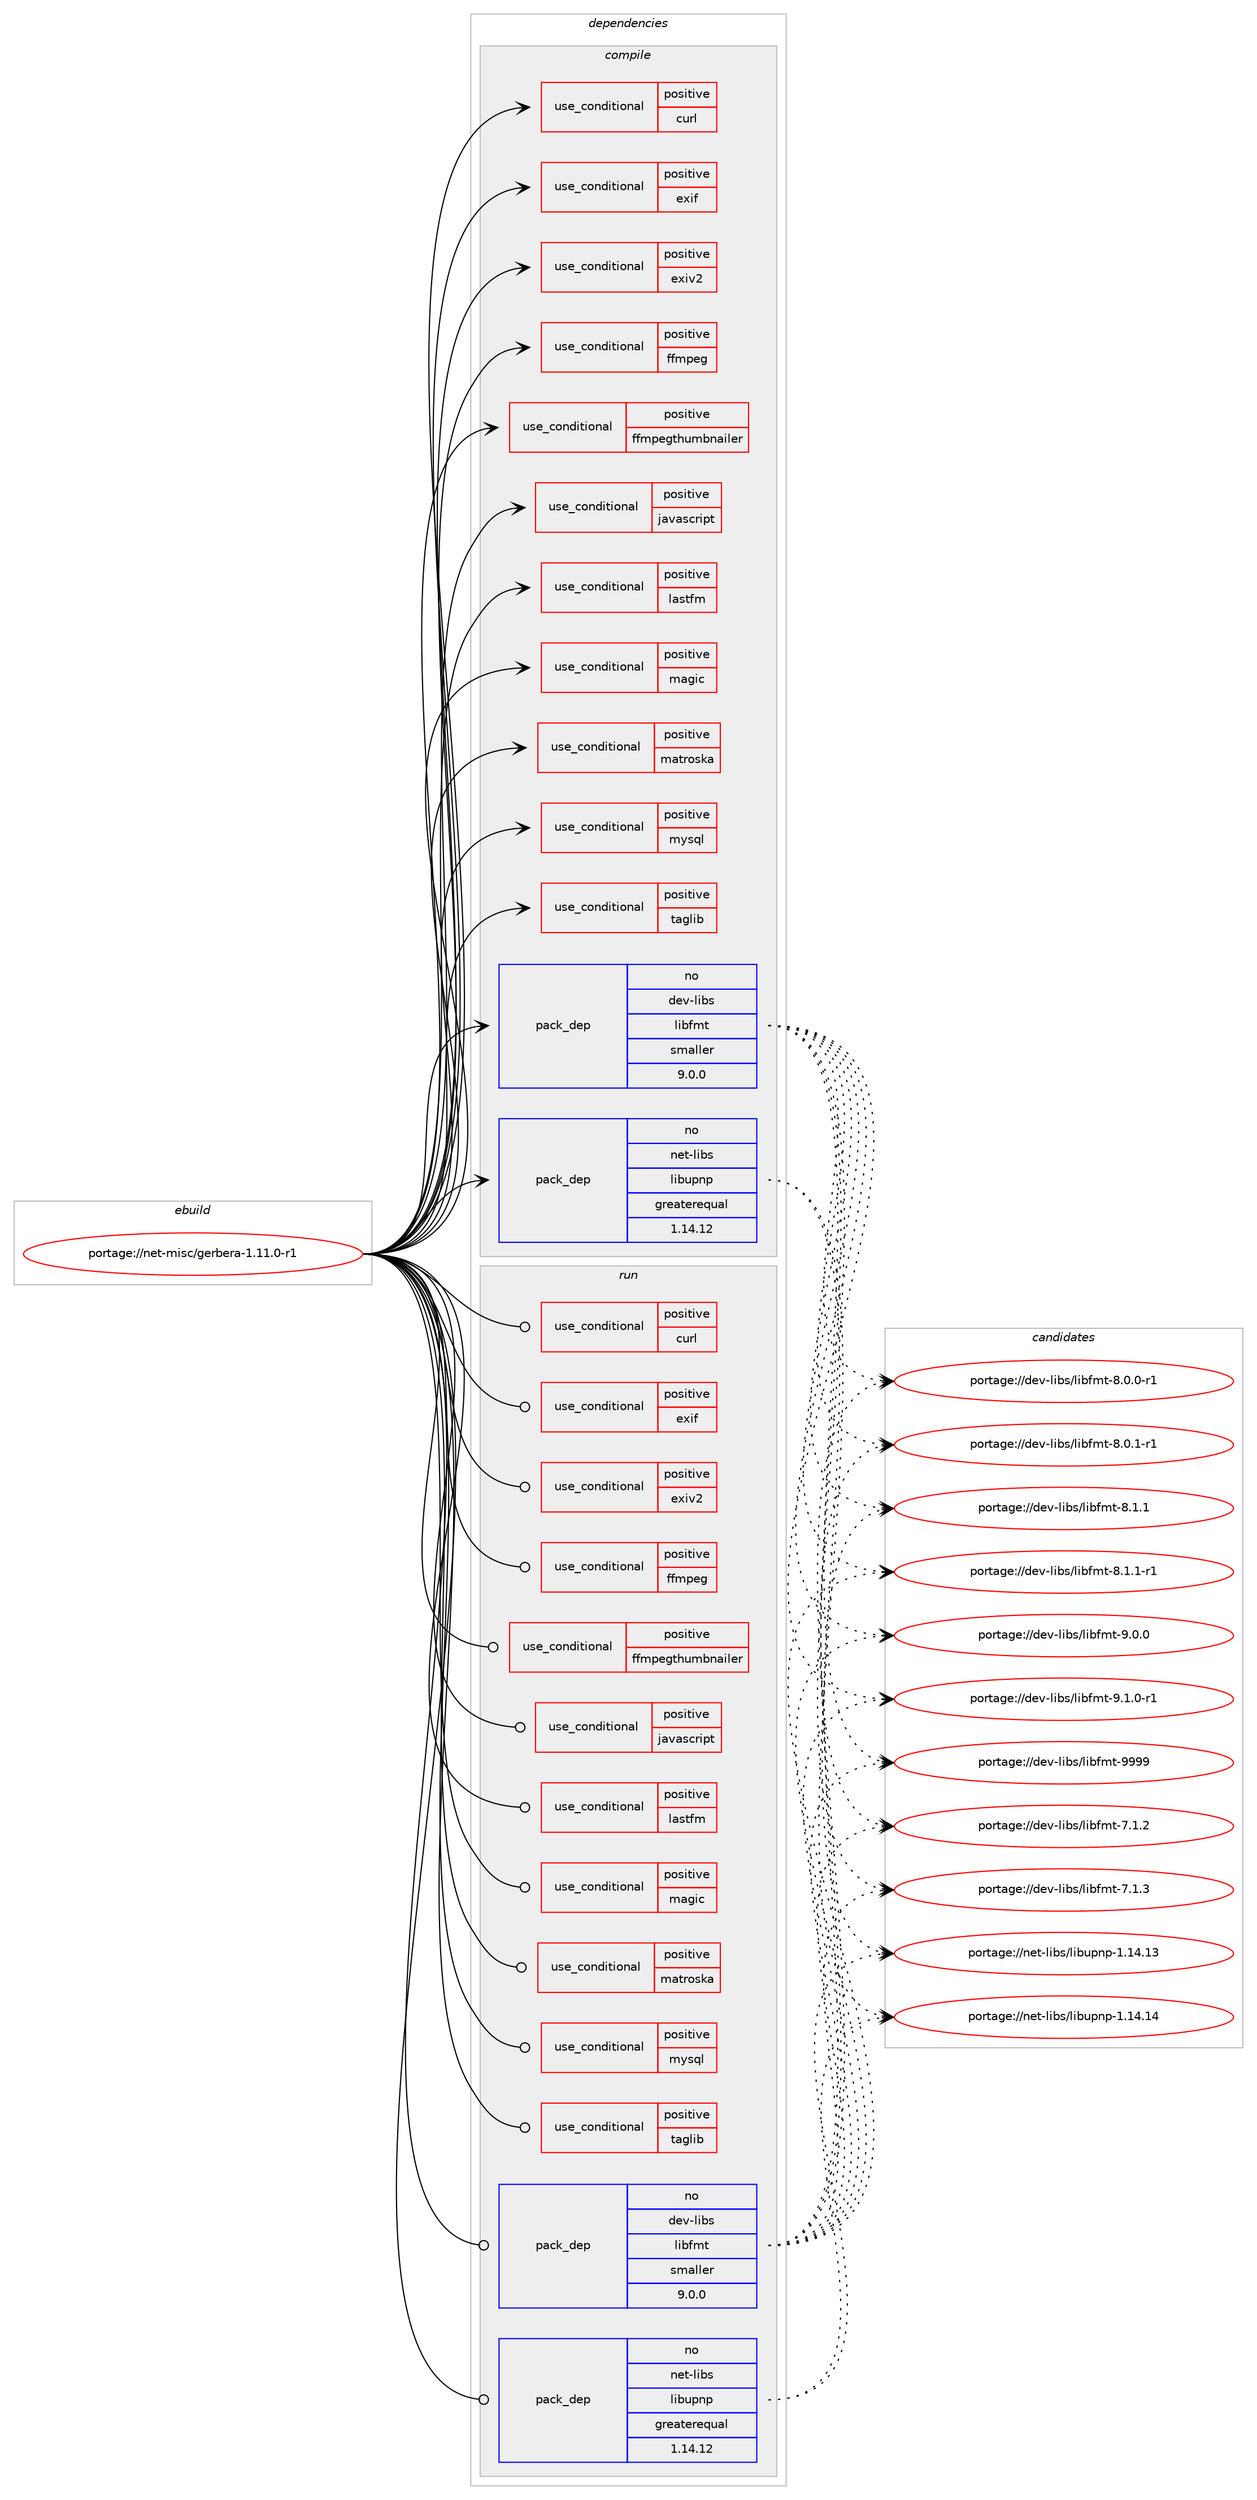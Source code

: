digraph prolog {

# *************
# Graph options
# *************

newrank=true;
concentrate=true;
compound=true;
graph [rankdir=LR,fontname=Helvetica,fontsize=10,ranksep=1.5];#, ranksep=2.5, nodesep=0.2];
edge  [arrowhead=vee];
node  [fontname=Helvetica,fontsize=10];

# **********
# The ebuild
# **********

subgraph cluster_leftcol {
color=gray;
rank=same;
label=<<i>ebuild</i>>;
id [label="portage://net-misc/gerbera-1.11.0-r1", color=red, width=4, href="../net-misc/gerbera-1.11.0-r1.svg"];
}

# ****************
# The dependencies
# ****************

subgraph cluster_midcol {
color=gray;
label=<<i>dependencies</i>>;
subgraph cluster_compile {
fillcolor="#eeeeee";
style=filled;
label=<<i>compile</i>>;
subgraph cond63 {
dependency131 [label=<<TABLE BORDER="0" CELLBORDER="1" CELLSPACING="0" CELLPADDING="4"><TR><TD ROWSPAN="3" CELLPADDING="10">use_conditional</TD></TR><TR><TD>positive</TD></TR><TR><TD>curl</TD></TR></TABLE>>, shape=none, color=red];
# *** BEGIN UNKNOWN DEPENDENCY TYPE (TODO) ***
# dependency131 -> package_dependency(portage://net-misc/gerbera-1.11.0-r1,install,no,net-misc,curl,none,[,,],[],[])
# *** END UNKNOWN DEPENDENCY TYPE (TODO) ***

}
id:e -> dependency131:w [weight=20,style="solid",arrowhead="vee"];
subgraph cond64 {
dependency132 [label=<<TABLE BORDER="0" CELLBORDER="1" CELLSPACING="0" CELLPADDING="4"><TR><TD ROWSPAN="3" CELLPADDING="10">use_conditional</TD></TR><TR><TD>positive</TD></TR><TR><TD>exif</TD></TR></TABLE>>, shape=none, color=red];
# *** BEGIN UNKNOWN DEPENDENCY TYPE (TODO) ***
# dependency132 -> package_dependency(portage://net-misc/gerbera-1.11.0-r1,install,no,media-libs,libexif,none,[,,],[],[])
# *** END UNKNOWN DEPENDENCY TYPE (TODO) ***

}
id:e -> dependency132:w [weight=20,style="solid",arrowhead="vee"];
subgraph cond65 {
dependency133 [label=<<TABLE BORDER="0" CELLBORDER="1" CELLSPACING="0" CELLPADDING="4"><TR><TD ROWSPAN="3" CELLPADDING="10">use_conditional</TD></TR><TR><TD>positive</TD></TR><TR><TD>exiv2</TD></TR></TABLE>>, shape=none, color=red];
# *** BEGIN UNKNOWN DEPENDENCY TYPE (TODO) ***
# dependency133 -> package_dependency(portage://net-misc/gerbera-1.11.0-r1,install,no,media-gfx,exiv2,none,[,,],[],[])
# *** END UNKNOWN DEPENDENCY TYPE (TODO) ***

}
id:e -> dependency133:w [weight=20,style="solid",arrowhead="vee"];
subgraph cond66 {
dependency134 [label=<<TABLE BORDER="0" CELLBORDER="1" CELLSPACING="0" CELLPADDING="4"><TR><TD ROWSPAN="3" CELLPADDING="10">use_conditional</TD></TR><TR><TD>positive</TD></TR><TR><TD>ffmpeg</TD></TR></TABLE>>, shape=none, color=red];
# *** BEGIN UNKNOWN DEPENDENCY TYPE (TODO) ***
# dependency134 -> package_dependency(portage://net-misc/gerbera-1.11.0-r1,install,no,media-video,ffmpeg,none,[,,],any_same_slot,[])
# *** END UNKNOWN DEPENDENCY TYPE (TODO) ***

}
id:e -> dependency134:w [weight=20,style="solid",arrowhead="vee"];
subgraph cond67 {
dependency135 [label=<<TABLE BORDER="0" CELLBORDER="1" CELLSPACING="0" CELLPADDING="4"><TR><TD ROWSPAN="3" CELLPADDING="10">use_conditional</TD></TR><TR><TD>positive</TD></TR><TR><TD>ffmpegthumbnailer</TD></TR></TABLE>>, shape=none, color=red];
# *** BEGIN UNKNOWN DEPENDENCY TYPE (TODO) ***
# dependency135 -> package_dependency(portage://net-misc/gerbera-1.11.0-r1,install,no,media-video,ffmpegthumbnailer,none,[,,],[],[])
# *** END UNKNOWN DEPENDENCY TYPE (TODO) ***

}
id:e -> dependency135:w [weight=20,style="solid",arrowhead="vee"];
subgraph cond68 {
dependency136 [label=<<TABLE BORDER="0" CELLBORDER="1" CELLSPACING="0" CELLPADDING="4"><TR><TD ROWSPAN="3" CELLPADDING="10">use_conditional</TD></TR><TR><TD>positive</TD></TR><TR><TD>javascript</TD></TR></TABLE>>, shape=none, color=red];
# *** BEGIN UNKNOWN DEPENDENCY TYPE (TODO) ***
# dependency136 -> package_dependency(portage://net-misc/gerbera-1.11.0-r1,install,no,dev-lang,duktape,none,[,,],any_same_slot,[])
# *** END UNKNOWN DEPENDENCY TYPE (TODO) ***

}
id:e -> dependency136:w [weight=20,style="solid",arrowhead="vee"];
subgraph cond69 {
dependency137 [label=<<TABLE BORDER="0" CELLBORDER="1" CELLSPACING="0" CELLPADDING="4"><TR><TD ROWSPAN="3" CELLPADDING="10">use_conditional</TD></TR><TR><TD>positive</TD></TR><TR><TD>lastfm</TD></TR></TABLE>>, shape=none, color=red];
# *** BEGIN UNKNOWN DEPENDENCY TYPE (TODO) ***
# dependency137 -> package_dependency(portage://net-misc/gerbera-1.11.0-r1,install,no,media-libs,lastfmlib,none,[,,],[],[])
# *** END UNKNOWN DEPENDENCY TYPE (TODO) ***

}
id:e -> dependency137:w [weight=20,style="solid",arrowhead="vee"];
subgraph cond70 {
dependency138 [label=<<TABLE BORDER="0" CELLBORDER="1" CELLSPACING="0" CELLPADDING="4"><TR><TD ROWSPAN="3" CELLPADDING="10">use_conditional</TD></TR><TR><TD>positive</TD></TR><TR><TD>magic</TD></TR></TABLE>>, shape=none, color=red];
# *** BEGIN UNKNOWN DEPENDENCY TYPE (TODO) ***
# dependency138 -> package_dependency(portage://net-misc/gerbera-1.11.0-r1,install,no,sys-apps,file,none,[,,],[],[])
# *** END UNKNOWN DEPENDENCY TYPE (TODO) ***

}
id:e -> dependency138:w [weight=20,style="solid",arrowhead="vee"];
subgraph cond71 {
dependency139 [label=<<TABLE BORDER="0" CELLBORDER="1" CELLSPACING="0" CELLPADDING="4"><TR><TD ROWSPAN="3" CELLPADDING="10">use_conditional</TD></TR><TR><TD>positive</TD></TR><TR><TD>matroska</TD></TR></TABLE>>, shape=none, color=red];
# *** BEGIN UNKNOWN DEPENDENCY TYPE (TODO) ***
# dependency139 -> package_dependency(portage://net-misc/gerbera-1.11.0-r1,install,no,media-libs,libmatroska,none,[,,],any_same_slot,[])
# *** END UNKNOWN DEPENDENCY TYPE (TODO) ***

}
id:e -> dependency139:w [weight=20,style="solid",arrowhead="vee"];
subgraph cond72 {
dependency140 [label=<<TABLE BORDER="0" CELLBORDER="1" CELLSPACING="0" CELLPADDING="4"><TR><TD ROWSPAN="3" CELLPADDING="10">use_conditional</TD></TR><TR><TD>positive</TD></TR><TR><TD>mysql</TD></TR></TABLE>>, shape=none, color=red];
# *** BEGIN UNKNOWN DEPENDENCY TYPE (TODO) ***
# dependency140 -> package_dependency(portage://net-misc/gerbera-1.11.0-r1,install,no,dev-db,mysql-connector-c,none,[,,],[],[])
# *** END UNKNOWN DEPENDENCY TYPE (TODO) ***

}
id:e -> dependency140:w [weight=20,style="solid",arrowhead="vee"];
subgraph cond73 {
dependency141 [label=<<TABLE BORDER="0" CELLBORDER="1" CELLSPACING="0" CELLPADDING="4"><TR><TD ROWSPAN="3" CELLPADDING="10">use_conditional</TD></TR><TR><TD>positive</TD></TR><TR><TD>taglib</TD></TR></TABLE>>, shape=none, color=red];
# *** BEGIN UNKNOWN DEPENDENCY TYPE (TODO) ***
# dependency141 -> package_dependency(portage://net-misc/gerbera-1.11.0-r1,install,no,media-libs,taglib,none,[,,],[],[])
# *** END UNKNOWN DEPENDENCY TYPE (TODO) ***

}
id:e -> dependency141:w [weight=20,style="solid",arrowhead="vee"];
# *** BEGIN UNKNOWN DEPENDENCY TYPE (TODO) ***
# id -> package_dependency(portage://net-misc/gerbera-1.11.0-r1,install,no,acct-user,gerbera,none,[,,],[],[])
# *** END UNKNOWN DEPENDENCY TYPE (TODO) ***

# *** BEGIN UNKNOWN DEPENDENCY TYPE (TODO) ***
# id -> package_dependency(portage://net-misc/gerbera-1.11.0-r1,install,no,dev-db,sqlite,none,[,,],[],[])
# *** END UNKNOWN DEPENDENCY TYPE (TODO) ***

# *** BEGIN UNKNOWN DEPENDENCY TYPE (TODO) ***
# id -> package_dependency(portage://net-misc/gerbera-1.11.0-r1,install,no,dev-libs,libebml,none,[,,],any_same_slot,[])
# *** END UNKNOWN DEPENDENCY TYPE (TODO) ***

subgraph pack69 {
dependency142 [label=<<TABLE BORDER="0" CELLBORDER="1" CELLSPACING="0" CELLPADDING="4" WIDTH="220"><TR><TD ROWSPAN="6" CELLPADDING="30">pack_dep</TD></TR><TR><TD WIDTH="110">no</TD></TR><TR><TD>dev-libs</TD></TR><TR><TD>libfmt</TD></TR><TR><TD>smaller</TD></TR><TR><TD>9.0.0</TD></TR></TABLE>>, shape=none, color=blue];
}
id:e -> dependency142:w [weight=20,style="solid",arrowhead="vee"];
# *** BEGIN UNKNOWN DEPENDENCY TYPE (TODO) ***
# id -> package_dependency(portage://net-misc/gerbera-1.11.0-r1,install,no,dev-libs,pugixml,none,[,,],[],[])
# *** END UNKNOWN DEPENDENCY TYPE (TODO) ***

# *** BEGIN UNKNOWN DEPENDENCY TYPE (TODO) ***
# id -> package_dependency(portage://net-misc/gerbera-1.11.0-r1,install,no,dev-libs,spdlog,none,[,,],any_same_slot,[])
# *** END UNKNOWN DEPENDENCY TYPE (TODO) ***

subgraph pack70 {
dependency143 [label=<<TABLE BORDER="0" CELLBORDER="1" CELLSPACING="0" CELLPADDING="4" WIDTH="220"><TR><TD ROWSPAN="6" CELLPADDING="30">pack_dep</TD></TR><TR><TD WIDTH="110">no</TD></TR><TR><TD>net-libs</TD></TR><TR><TD>libupnp</TD></TR><TR><TD>greaterequal</TD></TR><TR><TD>1.14.12</TD></TR></TABLE>>, shape=none, color=blue];
}
id:e -> dependency143:w [weight=20,style="solid",arrowhead="vee"];
# *** BEGIN UNKNOWN DEPENDENCY TYPE (TODO) ***
# id -> package_dependency(portage://net-misc/gerbera-1.11.0-r1,install,no,sys-apps,util-linux,none,[,,],[],[])
# *** END UNKNOWN DEPENDENCY TYPE (TODO) ***

# *** BEGIN UNKNOWN DEPENDENCY TYPE (TODO) ***
# id -> package_dependency(portage://net-misc/gerbera-1.11.0-r1,install,no,sys-libs,zlib,none,[,,],[],[])
# *** END UNKNOWN DEPENDENCY TYPE (TODO) ***

# *** BEGIN UNKNOWN DEPENDENCY TYPE (TODO) ***
# id -> package_dependency(portage://net-misc/gerbera-1.11.0-r1,install,no,virtual,libiconv,none,[,,],[],[])
# *** END UNKNOWN DEPENDENCY TYPE (TODO) ***

}
subgraph cluster_compileandrun {
fillcolor="#eeeeee";
style=filled;
label=<<i>compile and run</i>>;
}
subgraph cluster_run {
fillcolor="#eeeeee";
style=filled;
label=<<i>run</i>>;
subgraph cond74 {
dependency144 [label=<<TABLE BORDER="0" CELLBORDER="1" CELLSPACING="0" CELLPADDING="4"><TR><TD ROWSPAN="3" CELLPADDING="10">use_conditional</TD></TR><TR><TD>positive</TD></TR><TR><TD>curl</TD></TR></TABLE>>, shape=none, color=red];
# *** BEGIN UNKNOWN DEPENDENCY TYPE (TODO) ***
# dependency144 -> package_dependency(portage://net-misc/gerbera-1.11.0-r1,run,no,net-misc,curl,none,[,,],[],[])
# *** END UNKNOWN DEPENDENCY TYPE (TODO) ***

}
id:e -> dependency144:w [weight=20,style="solid",arrowhead="odot"];
subgraph cond75 {
dependency145 [label=<<TABLE BORDER="0" CELLBORDER="1" CELLSPACING="0" CELLPADDING="4"><TR><TD ROWSPAN="3" CELLPADDING="10">use_conditional</TD></TR><TR><TD>positive</TD></TR><TR><TD>exif</TD></TR></TABLE>>, shape=none, color=red];
# *** BEGIN UNKNOWN DEPENDENCY TYPE (TODO) ***
# dependency145 -> package_dependency(portage://net-misc/gerbera-1.11.0-r1,run,no,media-libs,libexif,none,[,,],[],[])
# *** END UNKNOWN DEPENDENCY TYPE (TODO) ***

}
id:e -> dependency145:w [weight=20,style="solid",arrowhead="odot"];
subgraph cond76 {
dependency146 [label=<<TABLE BORDER="0" CELLBORDER="1" CELLSPACING="0" CELLPADDING="4"><TR><TD ROWSPAN="3" CELLPADDING="10">use_conditional</TD></TR><TR><TD>positive</TD></TR><TR><TD>exiv2</TD></TR></TABLE>>, shape=none, color=red];
# *** BEGIN UNKNOWN DEPENDENCY TYPE (TODO) ***
# dependency146 -> package_dependency(portage://net-misc/gerbera-1.11.0-r1,run,no,media-gfx,exiv2,none,[,,],[],[])
# *** END UNKNOWN DEPENDENCY TYPE (TODO) ***

}
id:e -> dependency146:w [weight=20,style="solid",arrowhead="odot"];
subgraph cond77 {
dependency147 [label=<<TABLE BORDER="0" CELLBORDER="1" CELLSPACING="0" CELLPADDING="4"><TR><TD ROWSPAN="3" CELLPADDING="10">use_conditional</TD></TR><TR><TD>positive</TD></TR><TR><TD>ffmpeg</TD></TR></TABLE>>, shape=none, color=red];
# *** BEGIN UNKNOWN DEPENDENCY TYPE (TODO) ***
# dependency147 -> package_dependency(portage://net-misc/gerbera-1.11.0-r1,run,no,media-video,ffmpeg,none,[,,],any_same_slot,[])
# *** END UNKNOWN DEPENDENCY TYPE (TODO) ***

}
id:e -> dependency147:w [weight=20,style="solid",arrowhead="odot"];
subgraph cond78 {
dependency148 [label=<<TABLE BORDER="0" CELLBORDER="1" CELLSPACING="0" CELLPADDING="4"><TR><TD ROWSPAN="3" CELLPADDING="10">use_conditional</TD></TR><TR><TD>positive</TD></TR><TR><TD>ffmpegthumbnailer</TD></TR></TABLE>>, shape=none, color=red];
# *** BEGIN UNKNOWN DEPENDENCY TYPE (TODO) ***
# dependency148 -> package_dependency(portage://net-misc/gerbera-1.11.0-r1,run,no,media-video,ffmpegthumbnailer,none,[,,],[],[])
# *** END UNKNOWN DEPENDENCY TYPE (TODO) ***

}
id:e -> dependency148:w [weight=20,style="solid",arrowhead="odot"];
subgraph cond79 {
dependency149 [label=<<TABLE BORDER="0" CELLBORDER="1" CELLSPACING="0" CELLPADDING="4"><TR><TD ROWSPAN="3" CELLPADDING="10">use_conditional</TD></TR><TR><TD>positive</TD></TR><TR><TD>javascript</TD></TR></TABLE>>, shape=none, color=red];
# *** BEGIN UNKNOWN DEPENDENCY TYPE (TODO) ***
# dependency149 -> package_dependency(portage://net-misc/gerbera-1.11.0-r1,run,no,dev-lang,duktape,none,[,,],any_same_slot,[])
# *** END UNKNOWN DEPENDENCY TYPE (TODO) ***

}
id:e -> dependency149:w [weight=20,style="solid",arrowhead="odot"];
subgraph cond80 {
dependency150 [label=<<TABLE BORDER="0" CELLBORDER="1" CELLSPACING="0" CELLPADDING="4"><TR><TD ROWSPAN="3" CELLPADDING="10">use_conditional</TD></TR><TR><TD>positive</TD></TR><TR><TD>lastfm</TD></TR></TABLE>>, shape=none, color=red];
# *** BEGIN UNKNOWN DEPENDENCY TYPE (TODO) ***
# dependency150 -> package_dependency(portage://net-misc/gerbera-1.11.0-r1,run,no,media-libs,lastfmlib,none,[,,],[],[])
# *** END UNKNOWN DEPENDENCY TYPE (TODO) ***

}
id:e -> dependency150:w [weight=20,style="solid",arrowhead="odot"];
subgraph cond81 {
dependency151 [label=<<TABLE BORDER="0" CELLBORDER="1" CELLSPACING="0" CELLPADDING="4"><TR><TD ROWSPAN="3" CELLPADDING="10">use_conditional</TD></TR><TR><TD>positive</TD></TR><TR><TD>magic</TD></TR></TABLE>>, shape=none, color=red];
# *** BEGIN UNKNOWN DEPENDENCY TYPE (TODO) ***
# dependency151 -> package_dependency(portage://net-misc/gerbera-1.11.0-r1,run,no,sys-apps,file,none,[,,],[],[])
# *** END UNKNOWN DEPENDENCY TYPE (TODO) ***

}
id:e -> dependency151:w [weight=20,style="solid",arrowhead="odot"];
subgraph cond82 {
dependency152 [label=<<TABLE BORDER="0" CELLBORDER="1" CELLSPACING="0" CELLPADDING="4"><TR><TD ROWSPAN="3" CELLPADDING="10">use_conditional</TD></TR><TR><TD>positive</TD></TR><TR><TD>matroska</TD></TR></TABLE>>, shape=none, color=red];
# *** BEGIN UNKNOWN DEPENDENCY TYPE (TODO) ***
# dependency152 -> package_dependency(portage://net-misc/gerbera-1.11.0-r1,run,no,media-libs,libmatroska,none,[,,],any_same_slot,[])
# *** END UNKNOWN DEPENDENCY TYPE (TODO) ***

}
id:e -> dependency152:w [weight=20,style="solid",arrowhead="odot"];
subgraph cond83 {
dependency153 [label=<<TABLE BORDER="0" CELLBORDER="1" CELLSPACING="0" CELLPADDING="4"><TR><TD ROWSPAN="3" CELLPADDING="10">use_conditional</TD></TR><TR><TD>positive</TD></TR><TR><TD>mysql</TD></TR></TABLE>>, shape=none, color=red];
# *** BEGIN UNKNOWN DEPENDENCY TYPE (TODO) ***
# dependency153 -> package_dependency(portage://net-misc/gerbera-1.11.0-r1,run,no,dev-db,mysql-connector-c,none,[,,],[],[])
# *** END UNKNOWN DEPENDENCY TYPE (TODO) ***

}
id:e -> dependency153:w [weight=20,style="solid",arrowhead="odot"];
subgraph cond84 {
dependency154 [label=<<TABLE BORDER="0" CELLBORDER="1" CELLSPACING="0" CELLPADDING="4"><TR><TD ROWSPAN="3" CELLPADDING="10">use_conditional</TD></TR><TR><TD>positive</TD></TR><TR><TD>taglib</TD></TR></TABLE>>, shape=none, color=red];
# *** BEGIN UNKNOWN DEPENDENCY TYPE (TODO) ***
# dependency154 -> package_dependency(portage://net-misc/gerbera-1.11.0-r1,run,no,media-libs,taglib,none,[,,],[],[])
# *** END UNKNOWN DEPENDENCY TYPE (TODO) ***

}
id:e -> dependency154:w [weight=20,style="solid",arrowhead="odot"];
# *** BEGIN UNKNOWN DEPENDENCY TYPE (TODO) ***
# id -> package_dependency(portage://net-misc/gerbera-1.11.0-r1,run,no,acct-user,gerbera,none,[,,],[],[])
# *** END UNKNOWN DEPENDENCY TYPE (TODO) ***

# *** BEGIN UNKNOWN DEPENDENCY TYPE (TODO) ***
# id -> package_dependency(portage://net-misc/gerbera-1.11.0-r1,run,no,dev-db,sqlite,none,[,,],[],[])
# *** END UNKNOWN DEPENDENCY TYPE (TODO) ***

# *** BEGIN UNKNOWN DEPENDENCY TYPE (TODO) ***
# id -> package_dependency(portage://net-misc/gerbera-1.11.0-r1,run,no,dev-libs,libebml,none,[,,],any_same_slot,[])
# *** END UNKNOWN DEPENDENCY TYPE (TODO) ***

subgraph pack71 {
dependency155 [label=<<TABLE BORDER="0" CELLBORDER="1" CELLSPACING="0" CELLPADDING="4" WIDTH="220"><TR><TD ROWSPAN="6" CELLPADDING="30">pack_dep</TD></TR><TR><TD WIDTH="110">no</TD></TR><TR><TD>dev-libs</TD></TR><TR><TD>libfmt</TD></TR><TR><TD>smaller</TD></TR><TR><TD>9.0.0</TD></TR></TABLE>>, shape=none, color=blue];
}
id:e -> dependency155:w [weight=20,style="solid",arrowhead="odot"];
# *** BEGIN UNKNOWN DEPENDENCY TYPE (TODO) ***
# id -> package_dependency(portage://net-misc/gerbera-1.11.0-r1,run,no,dev-libs,pugixml,none,[,,],[],[])
# *** END UNKNOWN DEPENDENCY TYPE (TODO) ***

# *** BEGIN UNKNOWN DEPENDENCY TYPE (TODO) ***
# id -> package_dependency(portage://net-misc/gerbera-1.11.0-r1,run,no,dev-libs,spdlog,none,[,,],any_same_slot,[])
# *** END UNKNOWN DEPENDENCY TYPE (TODO) ***

subgraph pack72 {
dependency156 [label=<<TABLE BORDER="0" CELLBORDER="1" CELLSPACING="0" CELLPADDING="4" WIDTH="220"><TR><TD ROWSPAN="6" CELLPADDING="30">pack_dep</TD></TR><TR><TD WIDTH="110">no</TD></TR><TR><TD>net-libs</TD></TR><TR><TD>libupnp</TD></TR><TR><TD>greaterequal</TD></TR><TR><TD>1.14.12</TD></TR></TABLE>>, shape=none, color=blue];
}
id:e -> dependency156:w [weight=20,style="solid",arrowhead="odot"];
# *** BEGIN UNKNOWN DEPENDENCY TYPE (TODO) ***
# id -> package_dependency(portage://net-misc/gerbera-1.11.0-r1,run,no,sys-apps,util-linux,none,[,,],[],[])
# *** END UNKNOWN DEPENDENCY TYPE (TODO) ***

# *** BEGIN UNKNOWN DEPENDENCY TYPE (TODO) ***
# id -> package_dependency(portage://net-misc/gerbera-1.11.0-r1,run,no,sys-libs,zlib,none,[,,],[],[])
# *** END UNKNOWN DEPENDENCY TYPE (TODO) ***

# *** BEGIN UNKNOWN DEPENDENCY TYPE (TODO) ***
# id -> package_dependency(portage://net-misc/gerbera-1.11.0-r1,run,no,virtual,libiconv,none,[,,],[],[])
# *** END UNKNOWN DEPENDENCY TYPE (TODO) ***

}
}

# **************
# The candidates
# **************

subgraph cluster_choices {
rank=same;
color=gray;
label=<<i>candidates</i>>;

subgraph choice69 {
color=black;
nodesep=1;
choice10010111845108105981154710810598102109116455546494650 [label="portage://dev-libs/libfmt-7.1.2", color=red, width=4,href="../dev-libs/libfmt-7.1.2.svg"];
choice10010111845108105981154710810598102109116455546494651 [label="portage://dev-libs/libfmt-7.1.3", color=red, width=4,href="../dev-libs/libfmt-7.1.3.svg"];
choice100101118451081059811547108105981021091164556464846484511449 [label="portage://dev-libs/libfmt-8.0.0-r1", color=red, width=4,href="../dev-libs/libfmt-8.0.0-r1.svg"];
choice100101118451081059811547108105981021091164556464846494511449 [label="portage://dev-libs/libfmt-8.0.1-r1", color=red, width=4,href="../dev-libs/libfmt-8.0.1-r1.svg"];
choice10010111845108105981154710810598102109116455646494649 [label="portage://dev-libs/libfmt-8.1.1", color=red, width=4,href="../dev-libs/libfmt-8.1.1.svg"];
choice100101118451081059811547108105981021091164556464946494511449 [label="portage://dev-libs/libfmt-8.1.1-r1", color=red, width=4,href="../dev-libs/libfmt-8.1.1-r1.svg"];
choice10010111845108105981154710810598102109116455746484648 [label="portage://dev-libs/libfmt-9.0.0", color=red, width=4,href="../dev-libs/libfmt-9.0.0.svg"];
choice100101118451081059811547108105981021091164557464946484511449 [label="portage://dev-libs/libfmt-9.1.0-r1", color=red, width=4,href="../dev-libs/libfmt-9.1.0-r1.svg"];
choice100101118451081059811547108105981021091164557575757 [label="portage://dev-libs/libfmt-9999", color=red, width=4,href="../dev-libs/libfmt-9999.svg"];
dependency142:e -> choice10010111845108105981154710810598102109116455546494650:w [style=dotted,weight="100"];
dependency142:e -> choice10010111845108105981154710810598102109116455546494651:w [style=dotted,weight="100"];
dependency142:e -> choice100101118451081059811547108105981021091164556464846484511449:w [style=dotted,weight="100"];
dependency142:e -> choice100101118451081059811547108105981021091164556464846494511449:w [style=dotted,weight="100"];
dependency142:e -> choice10010111845108105981154710810598102109116455646494649:w [style=dotted,weight="100"];
dependency142:e -> choice100101118451081059811547108105981021091164556464946494511449:w [style=dotted,weight="100"];
dependency142:e -> choice10010111845108105981154710810598102109116455746484648:w [style=dotted,weight="100"];
dependency142:e -> choice100101118451081059811547108105981021091164557464946484511449:w [style=dotted,weight="100"];
dependency142:e -> choice100101118451081059811547108105981021091164557575757:w [style=dotted,weight="100"];
}
subgraph choice70 {
color=black;
nodesep=1;
choice110101116451081059811547108105981171121101124549464952464951 [label="portage://net-libs/libupnp-1.14.13", color=red, width=4,href="../net-libs/libupnp-1.14.13.svg"];
choice110101116451081059811547108105981171121101124549464952464952 [label="portage://net-libs/libupnp-1.14.14", color=red, width=4,href="../net-libs/libupnp-1.14.14.svg"];
dependency143:e -> choice110101116451081059811547108105981171121101124549464952464951:w [style=dotted,weight="100"];
dependency143:e -> choice110101116451081059811547108105981171121101124549464952464952:w [style=dotted,weight="100"];
}
subgraph choice71 {
color=black;
nodesep=1;
choice10010111845108105981154710810598102109116455546494650 [label="portage://dev-libs/libfmt-7.1.2", color=red, width=4,href="../dev-libs/libfmt-7.1.2.svg"];
choice10010111845108105981154710810598102109116455546494651 [label="portage://dev-libs/libfmt-7.1.3", color=red, width=4,href="../dev-libs/libfmt-7.1.3.svg"];
choice100101118451081059811547108105981021091164556464846484511449 [label="portage://dev-libs/libfmt-8.0.0-r1", color=red, width=4,href="../dev-libs/libfmt-8.0.0-r1.svg"];
choice100101118451081059811547108105981021091164556464846494511449 [label="portage://dev-libs/libfmt-8.0.1-r1", color=red, width=4,href="../dev-libs/libfmt-8.0.1-r1.svg"];
choice10010111845108105981154710810598102109116455646494649 [label="portage://dev-libs/libfmt-8.1.1", color=red, width=4,href="../dev-libs/libfmt-8.1.1.svg"];
choice100101118451081059811547108105981021091164556464946494511449 [label="portage://dev-libs/libfmt-8.1.1-r1", color=red, width=4,href="../dev-libs/libfmt-8.1.1-r1.svg"];
choice10010111845108105981154710810598102109116455746484648 [label="portage://dev-libs/libfmt-9.0.0", color=red, width=4,href="../dev-libs/libfmt-9.0.0.svg"];
choice100101118451081059811547108105981021091164557464946484511449 [label="portage://dev-libs/libfmt-9.1.0-r1", color=red, width=4,href="../dev-libs/libfmt-9.1.0-r1.svg"];
choice100101118451081059811547108105981021091164557575757 [label="portage://dev-libs/libfmt-9999", color=red, width=4,href="../dev-libs/libfmt-9999.svg"];
dependency155:e -> choice10010111845108105981154710810598102109116455546494650:w [style=dotted,weight="100"];
dependency155:e -> choice10010111845108105981154710810598102109116455546494651:w [style=dotted,weight="100"];
dependency155:e -> choice100101118451081059811547108105981021091164556464846484511449:w [style=dotted,weight="100"];
dependency155:e -> choice100101118451081059811547108105981021091164556464846494511449:w [style=dotted,weight="100"];
dependency155:e -> choice10010111845108105981154710810598102109116455646494649:w [style=dotted,weight="100"];
dependency155:e -> choice100101118451081059811547108105981021091164556464946494511449:w [style=dotted,weight="100"];
dependency155:e -> choice10010111845108105981154710810598102109116455746484648:w [style=dotted,weight="100"];
dependency155:e -> choice100101118451081059811547108105981021091164557464946484511449:w [style=dotted,weight="100"];
dependency155:e -> choice100101118451081059811547108105981021091164557575757:w [style=dotted,weight="100"];
}
subgraph choice72 {
color=black;
nodesep=1;
choice110101116451081059811547108105981171121101124549464952464951 [label="portage://net-libs/libupnp-1.14.13", color=red, width=4,href="../net-libs/libupnp-1.14.13.svg"];
choice110101116451081059811547108105981171121101124549464952464952 [label="portage://net-libs/libupnp-1.14.14", color=red, width=4,href="../net-libs/libupnp-1.14.14.svg"];
dependency156:e -> choice110101116451081059811547108105981171121101124549464952464951:w [style=dotted,weight="100"];
dependency156:e -> choice110101116451081059811547108105981171121101124549464952464952:w [style=dotted,weight="100"];
}
}

}
